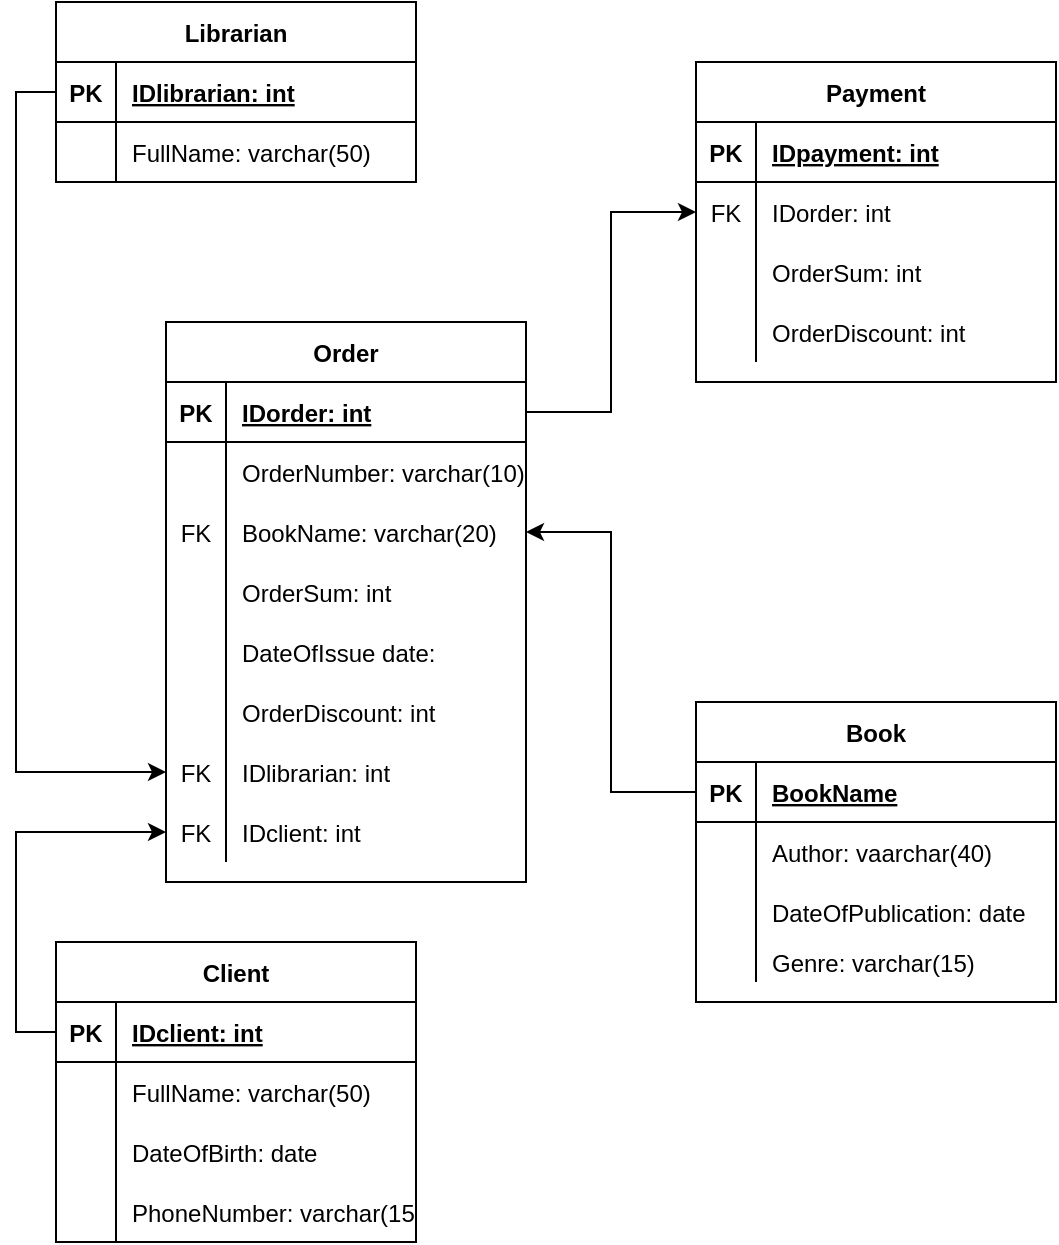 <mxfile version="15.8.7" type="device"><diagram id="nP2btYWfpvYioRI4b4Tf" name="Страница 1"><mxGraphModel dx="1102" dy="865" grid="1" gridSize="10" guides="1" tooltips="1" connect="1" arrows="1" fold="1" page="1" pageScale="1" pageWidth="1169" pageHeight="1654" math="0" shadow="0"><root><mxCell id="0"/><mxCell id="1" parent="0"/><mxCell id="WRMHD0ZjKMd6X2kbOg-N-62" value="Client" style="shape=table;startSize=30;container=1;collapsible=1;childLayout=tableLayout;fixedRows=1;rowLines=0;fontStyle=1;align=center;resizeLast=1;" parent="1" vertex="1"><mxGeometry x="350" y="680" width="180" height="150" as="geometry"/></mxCell><mxCell id="WRMHD0ZjKMd6X2kbOg-N-63" value="" style="shape=partialRectangle;collapsible=0;dropTarget=0;pointerEvents=0;fillColor=none;top=0;left=0;bottom=1;right=0;points=[[0,0.5],[1,0.5]];portConstraint=eastwest;" parent="WRMHD0ZjKMd6X2kbOg-N-62" vertex="1"><mxGeometry y="30" width="180" height="30" as="geometry"/></mxCell><mxCell id="WRMHD0ZjKMd6X2kbOg-N-64" value="PK" style="shape=partialRectangle;connectable=0;fillColor=none;top=0;left=0;bottom=0;right=0;fontStyle=1;overflow=hidden;" parent="WRMHD0ZjKMd6X2kbOg-N-63" vertex="1"><mxGeometry width="30" height="30" as="geometry"><mxRectangle width="30" height="30" as="alternateBounds"/></mxGeometry></mxCell><mxCell id="WRMHD0ZjKMd6X2kbOg-N-65" value="IDclient: int" style="shape=partialRectangle;connectable=0;fillColor=none;top=0;left=0;bottom=0;right=0;align=left;spacingLeft=6;fontStyle=5;overflow=hidden;" parent="WRMHD0ZjKMd6X2kbOg-N-63" vertex="1"><mxGeometry x="30" width="150" height="30" as="geometry"><mxRectangle width="150" height="30" as="alternateBounds"/></mxGeometry></mxCell><mxCell id="WRMHD0ZjKMd6X2kbOg-N-66" value="" style="shape=partialRectangle;collapsible=0;dropTarget=0;pointerEvents=0;fillColor=none;top=0;left=0;bottom=0;right=0;points=[[0,0.5],[1,0.5]];portConstraint=eastwest;" parent="WRMHD0ZjKMd6X2kbOg-N-62" vertex="1"><mxGeometry y="60" width="180" height="30" as="geometry"/></mxCell><mxCell id="WRMHD0ZjKMd6X2kbOg-N-67" value="" style="shape=partialRectangle;connectable=0;fillColor=none;top=0;left=0;bottom=0;right=0;editable=1;overflow=hidden;" parent="WRMHD0ZjKMd6X2kbOg-N-66" vertex="1"><mxGeometry width="30" height="30" as="geometry"><mxRectangle width="30" height="30" as="alternateBounds"/></mxGeometry></mxCell><mxCell id="WRMHD0ZjKMd6X2kbOg-N-68" value="FullName: varchar(50)" style="shape=partialRectangle;connectable=0;fillColor=none;top=0;left=0;bottom=0;right=0;align=left;spacingLeft=6;overflow=hidden;" parent="WRMHD0ZjKMd6X2kbOg-N-66" vertex="1"><mxGeometry x="30" width="150" height="30" as="geometry"><mxRectangle width="150" height="30" as="alternateBounds"/></mxGeometry></mxCell><mxCell id="WRMHD0ZjKMd6X2kbOg-N-69" value="" style="shape=partialRectangle;collapsible=0;dropTarget=0;pointerEvents=0;fillColor=none;top=0;left=0;bottom=0;right=0;points=[[0,0.5],[1,0.5]];portConstraint=eastwest;" parent="WRMHD0ZjKMd6X2kbOg-N-62" vertex="1"><mxGeometry y="90" width="180" height="30" as="geometry"/></mxCell><mxCell id="WRMHD0ZjKMd6X2kbOg-N-70" value="" style="shape=partialRectangle;connectable=0;fillColor=none;top=0;left=0;bottom=0;right=0;editable=1;overflow=hidden;" parent="WRMHD0ZjKMd6X2kbOg-N-69" vertex="1"><mxGeometry width="30" height="30" as="geometry"><mxRectangle width="30" height="30" as="alternateBounds"/></mxGeometry></mxCell><mxCell id="WRMHD0ZjKMd6X2kbOg-N-71" value="DateOfBirth: date" style="shape=partialRectangle;connectable=0;fillColor=none;top=0;left=0;bottom=0;right=0;align=left;spacingLeft=6;overflow=hidden;" parent="WRMHD0ZjKMd6X2kbOg-N-69" vertex="1"><mxGeometry x="30" width="150" height="30" as="geometry"><mxRectangle width="150" height="30" as="alternateBounds"/></mxGeometry></mxCell><mxCell id="WRMHD0ZjKMd6X2kbOg-N-72" value="" style="shape=partialRectangle;collapsible=0;dropTarget=0;pointerEvents=0;fillColor=none;top=0;left=0;bottom=0;right=0;points=[[0,0.5],[1,0.5]];portConstraint=eastwest;" parent="WRMHD0ZjKMd6X2kbOg-N-62" vertex="1"><mxGeometry y="120" width="180" height="30" as="geometry"/></mxCell><mxCell id="WRMHD0ZjKMd6X2kbOg-N-73" value="" style="shape=partialRectangle;connectable=0;fillColor=none;top=0;left=0;bottom=0;right=0;editable=1;overflow=hidden;" parent="WRMHD0ZjKMd6X2kbOg-N-72" vertex="1"><mxGeometry width="30" height="30" as="geometry"><mxRectangle width="30" height="30" as="alternateBounds"/></mxGeometry></mxCell><mxCell id="WRMHD0ZjKMd6X2kbOg-N-74" value="PhoneNumber: varchar(15)" style="shape=partialRectangle;connectable=0;fillColor=none;top=0;left=0;bottom=0;right=0;align=left;spacingLeft=6;overflow=hidden;" parent="WRMHD0ZjKMd6X2kbOg-N-72" vertex="1"><mxGeometry x="30" width="150" height="30" as="geometry"><mxRectangle width="150" height="30" as="alternateBounds"/></mxGeometry></mxCell><mxCell id="LoSDnX8RLDfY9K8KEPFQ-27" value="Order" style="shape=table;startSize=30;container=1;collapsible=1;childLayout=tableLayout;fixedRows=1;rowLines=0;fontStyle=1;align=center;resizeLast=1;" parent="1" vertex="1"><mxGeometry x="405" y="370" width="180" height="280" as="geometry"/></mxCell><mxCell id="LoSDnX8RLDfY9K8KEPFQ-28" value="" style="shape=partialRectangle;collapsible=0;dropTarget=0;pointerEvents=0;fillColor=none;top=0;left=0;bottom=1;right=0;points=[[0,0.5],[1,0.5]];portConstraint=eastwest;" parent="LoSDnX8RLDfY9K8KEPFQ-27" vertex="1"><mxGeometry y="30" width="180" height="30" as="geometry"/></mxCell><mxCell id="LoSDnX8RLDfY9K8KEPFQ-29" value="PK" style="shape=partialRectangle;connectable=0;fillColor=none;top=0;left=0;bottom=0;right=0;fontStyle=1;overflow=hidden;" parent="LoSDnX8RLDfY9K8KEPFQ-28" vertex="1"><mxGeometry width="30" height="30" as="geometry"><mxRectangle width="30" height="30" as="alternateBounds"/></mxGeometry></mxCell><mxCell id="LoSDnX8RLDfY9K8KEPFQ-30" value="IDorder: int" style="shape=partialRectangle;connectable=0;fillColor=none;top=0;left=0;bottom=0;right=0;align=left;spacingLeft=6;fontStyle=5;overflow=hidden;" parent="LoSDnX8RLDfY9K8KEPFQ-28" vertex="1"><mxGeometry x="30" width="150" height="30" as="geometry"><mxRectangle width="150" height="30" as="alternateBounds"/></mxGeometry></mxCell><mxCell id="LoSDnX8RLDfY9K8KEPFQ-31" value="" style="shape=partialRectangle;collapsible=0;dropTarget=0;pointerEvents=0;fillColor=none;top=0;left=0;bottom=0;right=0;points=[[0,0.5],[1,0.5]];portConstraint=eastwest;" parent="LoSDnX8RLDfY9K8KEPFQ-27" vertex="1"><mxGeometry y="60" width="180" height="30" as="geometry"/></mxCell><mxCell id="LoSDnX8RLDfY9K8KEPFQ-32" value="" style="shape=partialRectangle;connectable=0;fillColor=none;top=0;left=0;bottom=0;right=0;editable=1;overflow=hidden;" parent="LoSDnX8RLDfY9K8KEPFQ-31" vertex="1"><mxGeometry width="30" height="30" as="geometry"><mxRectangle width="30" height="30" as="alternateBounds"/></mxGeometry></mxCell><mxCell id="LoSDnX8RLDfY9K8KEPFQ-33" value="OrderNumber: varchar(10)" style="shape=partialRectangle;connectable=0;fillColor=none;top=0;left=0;bottom=0;right=0;align=left;spacingLeft=6;overflow=hidden;" parent="LoSDnX8RLDfY9K8KEPFQ-31" vertex="1"><mxGeometry x="30" width="150" height="30" as="geometry"><mxRectangle width="150" height="30" as="alternateBounds"/></mxGeometry></mxCell><mxCell id="LoSDnX8RLDfY9K8KEPFQ-122" value="" style="shape=partialRectangle;collapsible=0;dropTarget=0;pointerEvents=0;fillColor=none;top=0;left=0;bottom=0;right=0;points=[[0,0.5],[1,0.5]];portConstraint=eastwest;" parent="LoSDnX8RLDfY9K8KEPFQ-27" vertex="1"><mxGeometry y="90" width="180" height="30" as="geometry"/></mxCell><mxCell id="LoSDnX8RLDfY9K8KEPFQ-123" value="FK" style="shape=partialRectangle;connectable=0;fillColor=none;top=0;left=0;bottom=0;right=0;editable=1;overflow=hidden;" parent="LoSDnX8RLDfY9K8KEPFQ-122" vertex="1"><mxGeometry width="30" height="30" as="geometry"><mxRectangle width="30" height="30" as="alternateBounds"/></mxGeometry></mxCell><mxCell id="LoSDnX8RLDfY9K8KEPFQ-124" value="BookName: varchar(20)" style="shape=partialRectangle;connectable=0;fillColor=none;top=0;left=0;bottom=0;right=0;align=left;spacingLeft=6;overflow=hidden;" parent="LoSDnX8RLDfY9K8KEPFQ-122" vertex="1"><mxGeometry x="30" width="150" height="30" as="geometry"><mxRectangle width="150" height="30" as="alternateBounds"/></mxGeometry></mxCell><mxCell id="LoSDnX8RLDfY9K8KEPFQ-34" value="" style="shape=partialRectangle;collapsible=0;dropTarget=0;pointerEvents=0;fillColor=none;top=0;left=0;bottom=0;right=0;points=[[0,0.5],[1,0.5]];portConstraint=eastwest;" parent="LoSDnX8RLDfY9K8KEPFQ-27" vertex="1"><mxGeometry y="120" width="180" height="30" as="geometry"/></mxCell><mxCell id="LoSDnX8RLDfY9K8KEPFQ-35" value="" style="shape=partialRectangle;connectable=0;fillColor=none;top=0;left=0;bottom=0;right=0;editable=1;overflow=hidden;" parent="LoSDnX8RLDfY9K8KEPFQ-34" vertex="1"><mxGeometry width="30" height="30" as="geometry"><mxRectangle width="30" height="30" as="alternateBounds"/></mxGeometry></mxCell><mxCell id="LoSDnX8RLDfY9K8KEPFQ-36" value="OrderSum: int " style="shape=partialRectangle;connectable=0;fillColor=none;top=0;left=0;bottom=0;right=0;align=left;spacingLeft=6;overflow=hidden;" parent="LoSDnX8RLDfY9K8KEPFQ-34" vertex="1"><mxGeometry x="30" width="150" height="30" as="geometry"><mxRectangle width="150" height="30" as="alternateBounds"/></mxGeometry></mxCell><mxCell id="LoSDnX8RLDfY9K8KEPFQ-37" value="" style="shape=partialRectangle;collapsible=0;dropTarget=0;pointerEvents=0;fillColor=none;top=0;left=0;bottom=0;right=0;points=[[0,0.5],[1,0.5]];portConstraint=eastwest;" parent="LoSDnX8RLDfY9K8KEPFQ-27" vertex="1"><mxGeometry y="150" width="180" height="30" as="geometry"/></mxCell><mxCell id="LoSDnX8RLDfY9K8KEPFQ-38" value="" style="shape=partialRectangle;connectable=0;fillColor=none;top=0;left=0;bottom=0;right=0;editable=1;overflow=hidden;" parent="LoSDnX8RLDfY9K8KEPFQ-37" vertex="1"><mxGeometry width="30" height="30" as="geometry"><mxRectangle width="30" height="30" as="alternateBounds"/></mxGeometry></mxCell><mxCell id="LoSDnX8RLDfY9K8KEPFQ-39" value="DateOfIssue date:" style="shape=partialRectangle;connectable=0;fillColor=none;top=0;left=0;bottom=0;right=0;align=left;spacingLeft=6;overflow=hidden;" parent="LoSDnX8RLDfY9K8KEPFQ-37" vertex="1"><mxGeometry x="30" width="150" height="30" as="geometry"><mxRectangle width="150" height="30" as="alternateBounds"/></mxGeometry></mxCell><mxCell id="LoSDnX8RLDfY9K8KEPFQ-76" value="" style="shape=partialRectangle;collapsible=0;dropTarget=0;pointerEvents=0;fillColor=none;top=0;left=0;bottom=0;right=0;points=[[0,0.5],[1,0.5]];portConstraint=eastwest;" parent="LoSDnX8RLDfY9K8KEPFQ-27" vertex="1"><mxGeometry y="180" width="180" height="30" as="geometry"/></mxCell><mxCell id="LoSDnX8RLDfY9K8KEPFQ-77" value="" style="shape=partialRectangle;connectable=0;fillColor=none;top=0;left=0;bottom=0;right=0;editable=1;overflow=hidden;" parent="LoSDnX8RLDfY9K8KEPFQ-76" vertex="1"><mxGeometry width="30" height="30" as="geometry"><mxRectangle width="30" height="30" as="alternateBounds"/></mxGeometry></mxCell><mxCell id="LoSDnX8RLDfY9K8KEPFQ-78" value="OrderDiscount: int" style="shape=partialRectangle;connectable=0;fillColor=none;top=0;left=0;bottom=0;right=0;align=left;spacingLeft=6;overflow=hidden;" parent="LoSDnX8RLDfY9K8KEPFQ-76" vertex="1"><mxGeometry x="30" width="150" height="30" as="geometry"><mxRectangle width="150" height="30" as="alternateBounds"/></mxGeometry></mxCell><mxCell id="LoSDnX8RLDfY9K8KEPFQ-79" value="" style="shape=partialRectangle;collapsible=0;dropTarget=0;pointerEvents=0;fillColor=none;top=0;left=0;bottom=0;right=0;points=[[0,0.5],[1,0.5]];portConstraint=eastwest;" parent="LoSDnX8RLDfY9K8KEPFQ-27" vertex="1"><mxGeometry y="210" width="180" height="30" as="geometry"/></mxCell><mxCell id="LoSDnX8RLDfY9K8KEPFQ-80" value="FK" style="shape=partialRectangle;connectable=0;fillColor=none;top=0;left=0;bottom=0;right=0;editable=1;overflow=hidden;" parent="LoSDnX8RLDfY9K8KEPFQ-79" vertex="1"><mxGeometry width="30" height="30" as="geometry"><mxRectangle width="30" height="30" as="alternateBounds"/></mxGeometry></mxCell><mxCell id="LoSDnX8RLDfY9K8KEPFQ-81" value="IDlibrarian: int" style="shape=partialRectangle;connectable=0;fillColor=none;top=0;left=0;bottom=0;right=0;align=left;spacingLeft=6;overflow=hidden;" parent="LoSDnX8RLDfY9K8KEPFQ-79" vertex="1"><mxGeometry x="30" width="150" height="30" as="geometry"><mxRectangle width="150" height="30" as="alternateBounds"/></mxGeometry></mxCell><mxCell id="LoSDnX8RLDfY9K8KEPFQ-116" value="" style="shape=partialRectangle;collapsible=0;dropTarget=0;pointerEvents=0;fillColor=none;top=0;left=0;bottom=0;right=0;points=[[0,0.5],[1,0.5]];portConstraint=eastwest;" parent="LoSDnX8RLDfY9K8KEPFQ-27" vertex="1"><mxGeometry y="240" width="180" height="30" as="geometry"/></mxCell><mxCell id="LoSDnX8RLDfY9K8KEPFQ-117" value="FK" style="shape=partialRectangle;connectable=0;fillColor=none;top=0;left=0;bottom=0;right=0;editable=1;overflow=hidden;" parent="LoSDnX8RLDfY9K8KEPFQ-116" vertex="1"><mxGeometry width="30" height="30" as="geometry"><mxRectangle width="30" height="30" as="alternateBounds"/></mxGeometry></mxCell><mxCell id="LoSDnX8RLDfY9K8KEPFQ-118" value="IDclient: int" style="shape=partialRectangle;connectable=0;fillColor=none;top=0;left=0;bottom=0;right=0;align=left;spacingLeft=6;overflow=hidden;" parent="LoSDnX8RLDfY9K8KEPFQ-116" vertex="1"><mxGeometry x="30" width="150" height="30" as="geometry"><mxRectangle width="150" height="30" as="alternateBounds"/></mxGeometry></mxCell><mxCell id="LoSDnX8RLDfY9K8KEPFQ-40" value="Book" style="shape=table;startSize=30;container=1;collapsible=1;childLayout=tableLayout;fixedRows=1;rowLines=0;fontStyle=1;align=center;resizeLast=1;" parent="1" vertex="1"><mxGeometry x="670" y="560" width="180" height="150" as="geometry"/></mxCell><mxCell id="LoSDnX8RLDfY9K8KEPFQ-41" value="" style="shape=partialRectangle;collapsible=0;dropTarget=0;pointerEvents=0;fillColor=none;top=0;left=0;bottom=1;right=0;points=[[0,0.5],[1,0.5]];portConstraint=eastwest;" parent="LoSDnX8RLDfY9K8KEPFQ-40" vertex="1"><mxGeometry y="30" width="180" height="30" as="geometry"/></mxCell><mxCell id="LoSDnX8RLDfY9K8KEPFQ-42" value="PK" style="shape=partialRectangle;connectable=0;fillColor=none;top=0;left=0;bottom=0;right=0;fontStyle=1;overflow=hidden;" parent="LoSDnX8RLDfY9K8KEPFQ-41" vertex="1"><mxGeometry width="30" height="30" as="geometry"><mxRectangle width="30" height="30" as="alternateBounds"/></mxGeometry></mxCell><mxCell id="LoSDnX8RLDfY9K8KEPFQ-43" value="BookName" style="shape=partialRectangle;connectable=0;fillColor=none;top=0;left=0;bottom=0;right=0;align=left;spacingLeft=6;fontStyle=5;overflow=hidden;" parent="LoSDnX8RLDfY9K8KEPFQ-41" vertex="1"><mxGeometry x="30" width="150" height="30" as="geometry"><mxRectangle width="150" height="30" as="alternateBounds"/></mxGeometry></mxCell><mxCell id="LoSDnX8RLDfY9K8KEPFQ-44" value="" style="shape=partialRectangle;collapsible=0;dropTarget=0;pointerEvents=0;fillColor=none;top=0;left=0;bottom=0;right=0;points=[[0,0.5],[1,0.5]];portConstraint=eastwest;" parent="LoSDnX8RLDfY9K8KEPFQ-40" vertex="1"><mxGeometry y="60" width="180" height="30" as="geometry"/></mxCell><mxCell id="LoSDnX8RLDfY9K8KEPFQ-45" value="" style="shape=partialRectangle;connectable=0;fillColor=none;top=0;left=0;bottom=0;right=0;editable=1;overflow=hidden;" parent="LoSDnX8RLDfY9K8KEPFQ-44" vertex="1"><mxGeometry width="30" height="30" as="geometry"><mxRectangle width="30" height="30" as="alternateBounds"/></mxGeometry></mxCell><mxCell id="LoSDnX8RLDfY9K8KEPFQ-46" value="Author: vaarchar(40)" style="shape=partialRectangle;connectable=0;fillColor=none;top=0;left=0;bottom=0;right=0;align=left;spacingLeft=6;overflow=hidden;" parent="LoSDnX8RLDfY9K8KEPFQ-44" vertex="1"><mxGeometry x="30" width="150" height="30" as="geometry"><mxRectangle width="150" height="30" as="alternateBounds"/></mxGeometry></mxCell><mxCell id="LoSDnX8RLDfY9K8KEPFQ-47" value="" style="shape=partialRectangle;collapsible=0;dropTarget=0;pointerEvents=0;fillColor=none;top=0;left=0;bottom=0;right=0;points=[[0,0.5],[1,0.5]];portConstraint=eastwest;" parent="LoSDnX8RLDfY9K8KEPFQ-40" vertex="1"><mxGeometry y="90" width="180" height="30" as="geometry"/></mxCell><mxCell id="LoSDnX8RLDfY9K8KEPFQ-48" value="" style="shape=partialRectangle;connectable=0;fillColor=none;top=0;left=0;bottom=0;right=0;editable=1;overflow=hidden;" parent="LoSDnX8RLDfY9K8KEPFQ-47" vertex="1"><mxGeometry width="30" height="30" as="geometry"><mxRectangle width="30" height="30" as="alternateBounds"/></mxGeometry></mxCell><mxCell id="LoSDnX8RLDfY9K8KEPFQ-49" value="DateOfPublication: date" style="shape=partialRectangle;connectable=0;fillColor=none;top=0;left=0;bottom=0;right=0;align=left;spacingLeft=6;overflow=hidden;" parent="LoSDnX8RLDfY9K8KEPFQ-47" vertex="1"><mxGeometry x="30" width="150" height="30" as="geometry"><mxRectangle width="150" height="30" as="alternateBounds"/></mxGeometry></mxCell><mxCell id="LoSDnX8RLDfY9K8KEPFQ-50" value="" style="shape=partialRectangle;collapsible=0;dropTarget=0;pointerEvents=0;fillColor=none;top=0;left=0;bottom=0;right=0;points=[[0,0.5],[1,0.5]];portConstraint=eastwest;" parent="LoSDnX8RLDfY9K8KEPFQ-40" vertex="1"><mxGeometry y="120" width="180" height="20" as="geometry"/></mxCell><mxCell id="LoSDnX8RLDfY9K8KEPFQ-51" value="" style="shape=partialRectangle;connectable=0;fillColor=none;top=0;left=0;bottom=0;right=0;editable=1;overflow=hidden;" parent="LoSDnX8RLDfY9K8KEPFQ-50" vertex="1"><mxGeometry width="30" height="20" as="geometry"><mxRectangle width="30" height="20" as="alternateBounds"/></mxGeometry></mxCell><mxCell id="LoSDnX8RLDfY9K8KEPFQ-52" value="Genre: varchar(15)" style="shape=partialRectangle;connectable=0;fillColor=none;top=0;left=0;bottom=0;right=0;align=left;spacingLeft=6;overflow=hidden;" parent="LoSDnX8RLDfY9K8KEPFQ-50" vertex="1"><mxGeometry x="30" width="150" height="20" as="geometry"><mxRectangle width="150" height="20" as="alternateBounds"/></mxGeometry></mxCell><mxCell id="LoSDnX8RLDfY9K8KEPFQ-90" value="Librarian" style="shape=table;startSize=30;container=1;collapsible=1;childLayout=tableLayout;fixedRows=1;rowLines=0;fontStyle=1;align=center;resizeLast=1;" parent="1" vertex="1"><mxGeometry x="350" y="210" width="180" height="90" as="geometry"/></mxCell><mxCell id="LoSDnX8RLDfY9K8KEPFQ-91" value="" style="shape=partialRectangle;collapsible=0;dropTarget=0;pointerEvents=0;fillColor=none;top=0;left=0;bottom=1;right=0;points=[[0,0.5],[1,0.5]];portConstraint=eastwest;" parent="LoSDnX8RLDfY9K8KEPFQ-90" vertex="1"><mxGeometry y="30" width="180" height="30" as="geometry"/></mxCell><mxCell id="LoSDnX8RLDfY9K8KEPFQ-92" value="PK" style="shape=partialRectangle;connectable=0;fillColor=none;top=0;left=0;bottom=0;right=0;fontStyle=1;overflow=hidden;" parent="LoSDnX8RLDfY9K8KEPFQ-91" vertex="1"><mxGeometry width="30" height="30" as="geometry"><mxRectangle width="30" height="30" as="alternateBounds"/></mxGeometry></mxCell><mxCell id="LoSDnX8RLDfY9K8KEPFQ-93" value="IDlibrarian: int" style="shape=partialRectangle;connectable=0;fillColor=none;top=0;left=0;bottom=0;right=0;align=left;spacingLeft=6;fontStyle=5;overflow=hidden;" parent="LoSDnX8RLDfY9K8KEPFQ-91" vertex="1"><mxGeometry x="30" width="150" height="30" as="geometry"><mxRectangle width="150" height="30" as="alternateBounds"/></mxGeometry></mxCell><mxCell id="LoSDnX8RLDfY9K8KEPFQ-94" value="" style="shape=partialRectangle;collapsible=0;dropTarget=0;pointerEvents=0;fillColor=none;top=0;left=0;bottom=0;right=0;points=[[0,0.5],[1,0.5]];portConstraint=eastwest;" parent="LoSDnX8RLDfY9K8KEPFQ-90" vertex="1"><mxGeometry y="60" width="180" height="30" as="geometry"/></mxCell><mxCell id="LoSDnX8RLDfY9K8KEPFQ-95" value="" style="shape=partialRectangle;connectable=0;fillColor=none;top=0;left=0;bottom=0;right=0;editable=1;overflow=hidden;" parent="LoSDnX8RLDfY9K8KEPFQ-94" vertex="1"><mxGeometry width="30" height="30" as="geometry"><mxRectangle width="30" height="30" as="alternateBounds"/></mxGeometry></mxCell><mxCell id="LoSDnX8RLDfY9K8KEPFQ-96" value="FullName: varchar(50)" style="shape=partialRectangle;connectable=0;fillColor=none;top=0;left=0;bottom=0;right=0;align=left;spacingLeft=6;overflow=hidden;" parent="LoSDnX8RLDfY9K8KEPFQ-94" vertex="1"><mxGeometry x="30" width="150" height="30" as="geometry"><mxRectangle width="150" height="30" as="alternateBounds"/></mxGeometry></mxCell><mxCell id="LoSDnX8RLDfY9K8KEPFQ-103" value="Payment" style="shape=table;startSize=30;container=1;collapsible=1;childLayout=tableLayout;fixedRows=1;rowLines=0;fontStyle=1;align=center;resizeLast=1;" parent="1" vertex="1"><mxGeometry x="670" y="240" width="180" height="160" as="geometry"/></mxCell><mxCell id="LoSDnX8RLDfY9K8KEPFQ-104" value="" style="shape=partialRectangle;collapsible=0;dropTarget=0;pointerEvents=0;fillColor=none;top=0;left=0;bottom=1;right=0;points=[[0,0.5],[1,0.5]];portConstraint=eastwest;" parent="LoSDnX8RLDfY9K8KEPFQ-103" vertex="1"><mxGeometry y="30" width="180" height="30" as="geometry"/></mxCell><mxCell id="LoSDnX8RLDfY9K8KEPFQ-105" value="PK" style="shape=partialRectangle;connectable=0;fillColor=none;top=0;left=0;bottom=0;right=0;fontStyle=1;overflow=hidden;" parent="LoSDnX8RLDfY9K8KEPFQ-104" vertex="1"><mxGeometry width="30" height="30" as="geometry"><mxRectangle width="30" height="30" as="alternateBounds"/></mxGeometry></mxCell><mxCell id="LoSDnX8RLDfY9K8KEPFQ-106" value="IDpayment: int" style="shape=partialRectangle;connectable=0;fillColor=none;top=0;left=0;bottom=0;right=0;align=left;spacingLeft=6;fontStyle=5;overflow=hidden;" parent="LoSDnX8RLDfY9K8KEPFQ-104" vertex="1"><mxGeometry x="30" width="150" height="30" as="geometry"><mxRectangle width="150" height="30" as="alternateBounds"/></mxGeometry></mxCell><mxCell id="LoSDnX8RLDfY9K8KEPFQ-107" value="" style="shape=partialRectangle;collapsible=0;dropTarget=0;pointerEvents=0;fillColor=none;top=0;left=0;bottom=0;right=0;points=[[0,0.5],[1,0.5]];portConstraint=eastwest;" parent="LoSDnX8RLDfY9K8KEPFQ-103" vertex="1"><mxGeometry y="60" width="180" height="30" as="geometry"/></mxCell><mxCell id="LoSDnX8RLDfY9K8KEPFQ-108" value="FK" style="shape=partialRectangle;connectable=0;fillColor=none;top=0;left=0;bottom=0;right=0;editable=1;overflow=hidden;" parent="LoSDnX8RLDfY9K8KEPFQ-107" vertex="1"><mxGeometry width="30" height="30" as="geometry"><mxRectangle width="30" height="30" as="alternateBounds"/></mxGeometry></mxCell><mxCell id="LoSDnX8RLDfY9K8KEPFQ-109" value="IDorder: int" style="shape=partialRectangle;connectable=0;fillColor=none;top=0;left=0;bottom=0;right=0;align=left;spacingLeft=6;overflow=hidden;" parent="LoSDnX8RLDfY9K8KEPFQ-107" vertex="1"><mxGeometry x="30" width="150" height="30" as="geometry"><mxRectangle width="150" height="30" as="alternateBounds"/></mxGeometry></mxCell><mxCell id="LoSDnX8RLDfY9K8KEPFQ-110" value="" style="shape=partialRectangle;collapsible=0;dropTarget=0;pointerEvents=0;fillColor=none;top=0;left=0;bottom=0;right=0;points=[[0,0.5],[1,0.5]];portConstraint=eastwest;" parent="LoSDnX8RLDfY9K8KEPFQ-103" vertex="1"><mxGeometry y="90" width="180" height="30" as="geometry"/></mxCell><mxCell id="LoSDnX8RLDfY9K8KEPFQ-111" value="" style="shape=partialRectangle;connectable=0;fillColor=none;top=0;left=0;bottom=0;right=0;editable=1;overflow=hidden;" parent="LoSDnX8RLDfY9K8KEPFQ-110" vertex="1"><mxGeometry width="30" height="30" as="geometry"><mxRectangle width="30" height="30" as="alternateBounds"/></mxGeometry></mxCell><mxCell id="LoSDnX8RLDfY9K8KEPFQ-112" value="OrderSum: int" style="shape=partialRectangle;connectable=0;fillColor=none;top=0;left=0;bottom=0;right=0;align=left;spacingLeft=6;overflow=hidden;" parent="LoSDnX8RLDfY9K8KEPFQ-110" vertex="1"><mxGeometry x="30" width="150" height="30" as="geometry"><mxRectangle width="150" height="30" as="alternateBounds"/></mxGeometry></mxCell><mxCell id="LoSDnX8RLDfY9K8KEPFQ-113" value="" style="shape=partialRectangle;collapsible=0;dropTarget=0;pointerEvents=0;fillColor=none;top=0;left=0;bottom=0;right=0;points=[[0,0.5],[1,0.5]];portConstraint=eastwest;" parent="LoSDnX8RLDfY9K8KEPFQ-103" vertex="1"><mxGeometry y="120" width="180" height="30" as="geometry"/></mxCell><mxCell id="LoSDnX8RLDfY9K8KEPFQ-114" value="" style="shape=partialRectangle;connectable=0;fillColor=none;top=0;left=0;bottom=0;right=0;editable=1;overflow=hidden;" parent="LoSDnX8RLDfY9K8KEPFQ-113" vertex="1"><mxGeometry width="30" height="30" as="geometry"><mxRectangle width="30" height="30" as="alternateBounds"/></mxGeometry></mxCell><mxCell id="LoSDnX8RLDfY9K8KEPFQ-115" value="OrderDiscount: int" style="shape=partialRectangle;connectable=0;fillColor=none;top=0;left=0;bottom=0;right=0;align=left;spacingLeft=6;overflow=hidden;" parent="LoSDnX8RLDfY9K8KEPFQ-113" vertex="1"><mxGeometry x="30" width="150" height="30" as="geometry"><mxRectangle width="150" height="30" as="alternateBounds"/></mxGeometry></mxCell><mxCell id="LoSDnX8RLDfY9K8KEPFQ-119" style="edgeStyle=orthogonalEdgeStyle;rounded=0;orthogonalLoop=1;jettySize=auto;html=1;exitX=0;exitY=0.5;exitDx=0;exitDy=0;entryX=0;entryY=0.5;entryDx=0;entryDy=0;" parent="1" source="WRMHD0ZjKMd6X2kbOg-N-63" target="LoSDnX8RLDfY9K8KEPFQ-116" edge="1"><mxGeometry relative="1" as="geometry"/></mxCell><mxCell id="LoSDnX8RLDfY9K8KEPFQ-125" style="edgeStyle=orthogonalEdgeStyle;rounded=0;orthogonalLoop=1;jettySize=auto;html=1;exitX=0;exitY=0.5;exitDx=0;exitDy=0;entryX=0;entryY=0.5;entryDx=0;entryDy=0;" parent="1" source="LoSDnX8RLDfY9K8KEPFQ-91" target="LoSDnX8RLDfY9K8KEPFQ-79" edge="1"><mxGeometry relative="1" as="geometry"><Array as="points"><mxPoint x="330" y="595"/></Array></mxGeometry></mxCell><mxCell id="LoSDnX8RLDfY9K8KEPFQ-126" style="edgeStyle=orthogonalEdgeStyle;rounded=0;orthogonalLoop=1;jettySize=auto;html=1;exitX=0;exitY=0.5;exitDx=0;exitDy=0;entryX=1;entryY=0.5;entryDx=0;entryDy=0;" parent="1" source="LoSDnX8RLDfY9K8KEPFQ-41" target="LoSDnX8RLDfY9K8KEPFQ-122" edge="1"><mxGeometry relative="1" as="geometry"/></mxCell><mxCell id="LoSDnX8RLDfY9K8KEPFQ-128" style="edgeStyle=orthogonalEdgeStyle;rounded=0;orthogonalLoop=1;jettySize=auto;html=1;exitX=1;exitY=0.5;exitDx=0;exitDy=0;entryX=0;entryY=0.5;entryDx=0;entryDy=0;" parent="1" source="LoSDnX8RLDfY9K8KEPFQ-28" target="LoSDnX8RLDfY9K8KEPFQ-107" edge="1"><mxGeometry relative="1" as="geometry"/></mxCell></root></mxGraphModel></diagram></mxfile>